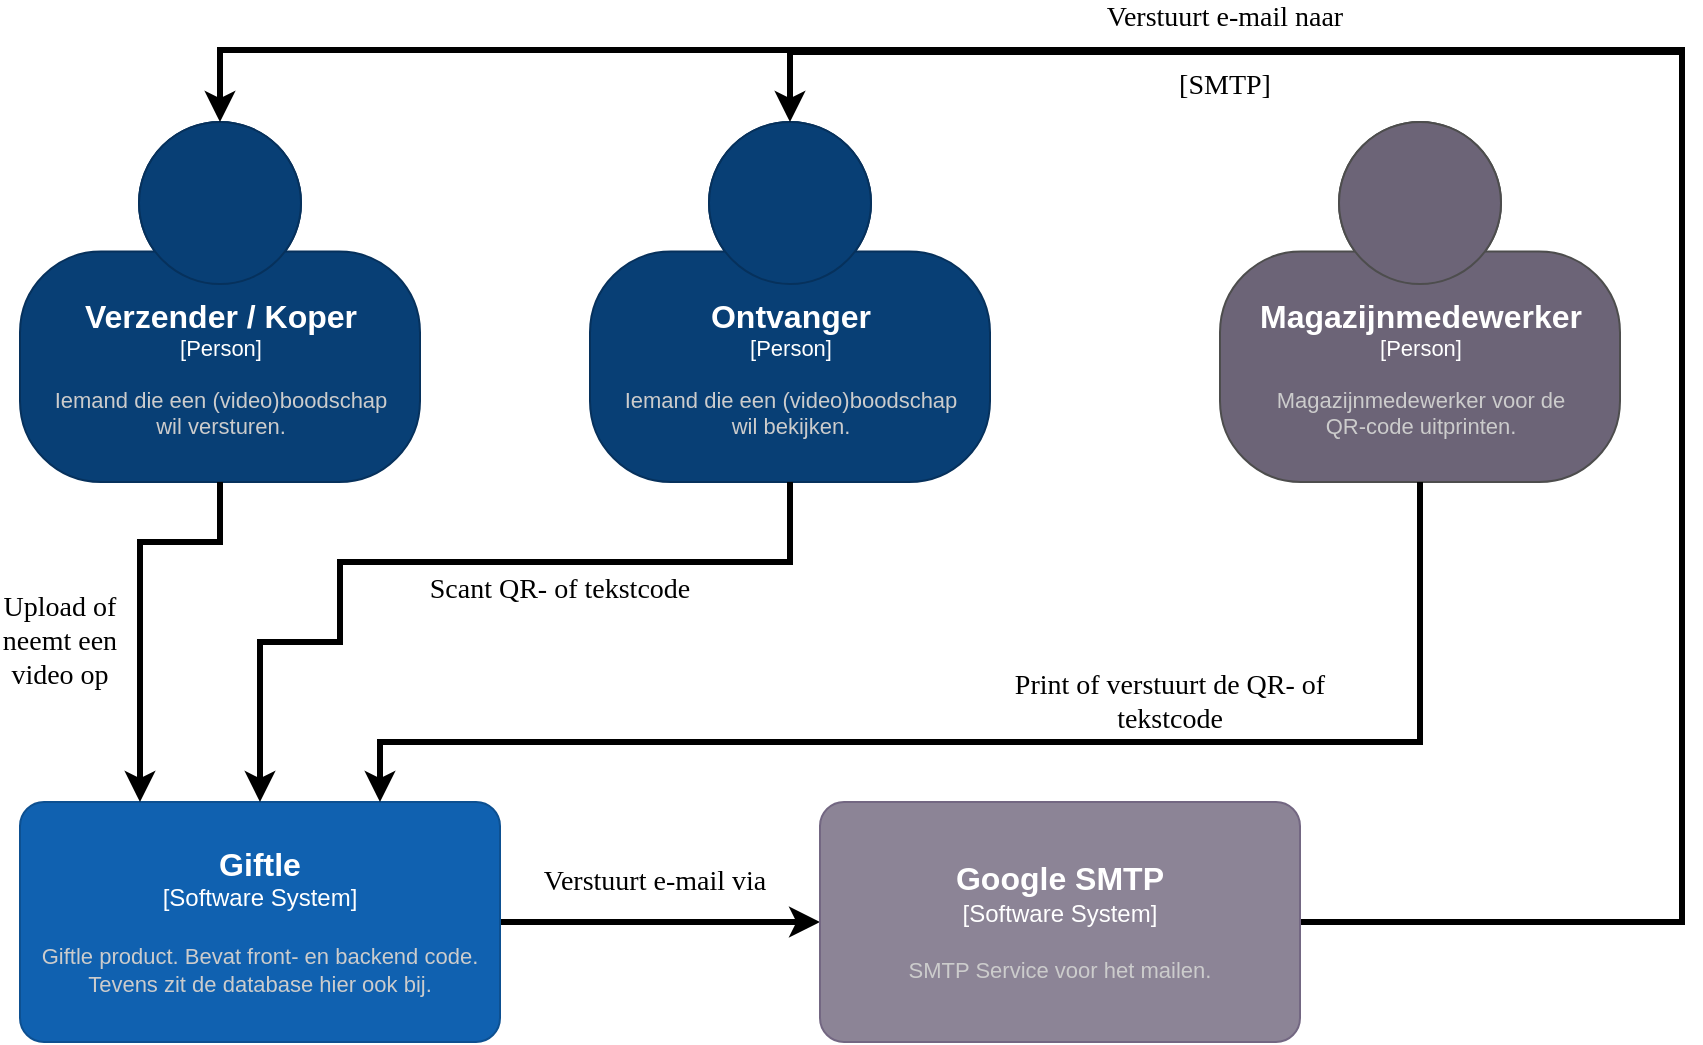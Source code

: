 <mxfile version="15.9.1" type="device"><diagram id="-0ToV_xf4O4VbdPgDHqG" name="Page-1"><mxGraphModel dx="1185" dy="1035" grid="0" gridSize="10" guides="1" tooltips="1" connect="1" arrows="1" fold="1" page="0" pageScale="1" pageWidth="850" pageHeight="1100" math="0" shadow="0"><root><mxCell id="0"/><mxCell id="1" parent="0"/><object c4Name="Verzender / Koper" c4Type="Person" c4Description="Iemand die een (video)boodschap&#10;wil versturen." label="&lt;font style=&quot;font-size: 16px&quot;&gt;&lt;b&gt;%c4Name%&lt;/b&gt;&lt;/font&gt;&lt;div&gt;[%c4Type%]&lt;/div&gt;&lt;br&gt;&lt;div&gt;&lt;font style=&quot;font-size: 11px&quot;&gt;&lt;font color=&quot;#cccccc&quot;&gt;%c4Description%&lt;/font&gt;&lt;/div&gt;" placeholders="1" id="0wUdZuKvDCX5RXPIYe8K-1"><mxCell style="html=1;fontSize=11;dashed=0;whitespace=wrap;fillColor=#083F75;strokeColor=#06315C;fontColor=#ffffff;shape=mxgraph.c4.person2;align=center;metaEdit=1;points=[[0.5,0,0],[1,0.5,0],[1,0.75,0],[0.75,1,0],[0.5,1,0],[0.25,1,0],[0,0.75,0],[0,0.5,0]];resizable=0;" parent="1" vertex="1"><mxGeometry x="40" y="60" width="200" height="180" as="geometry"/></mxCell></object><object placeholders="1" c4Name="Magazijnmedewerker" c4Type="Person" c4Description="Magazijnmedewerker voor de&#10;QR-code uitprinten." label="&lt;font style=&quot;font-size: 16px&quot;&gt;&lt;b&gt;%c4Name%&lt;/b&gt;&lt;/font&gt;&lt;div&gt;[%c4Type%]&lt;/div&gt;&lt;br&gt;&lt;div&gt;&lt;font style=&quot;font-size: 11px&quot;&gt;&lt;font color=&quot;#cccccc&quot;&gt;%c4Description%&lt;/font&gt;&lt;/div&gt;" id="0wUdZuKvDCX5RXPIYe8K-2"><mxCell style="html=1;fontSize=11;dashed=0;whitespace=wrap;fillColor=#6C6477;strokeColor=#4D4D4D;fontColor=#ffffff;shape=mxgraph.c4.person2;align=center;metaEdit=1;points=[[0.5,0,0],[1,0.5,0],[1,0.75,0],[0.75,1,0],[0.5,1,0],[0.25,1,0],[0,0.75,0],[0,0.5,0]];resizable=0;" parent="1" vertex="1"><mxGeometry x="640" y="60" width="200" height="180" as="geometry"/></mxCell></object><object c4Name="Ontvanger" c4Type="Person" c4Description="Iemand die een (video)boodschap&#10;wil bekijken." label="&lt;font style=&quot;font-size: 16px&quot;&gt;&lt;b&gt;%c4Name%&lt;/b&gt;&lt;/font&gt;&lt;div&gt;[%c4Type%]&lt;/div&gt;&lt;br&gt;&lt;div&gt;&lt;font style=&quot;font-size: 11px&quot;&gt;&lt;font color=&quot;#cccccc&quot;&gt;%c4Description%&lt;/font&gt;&lt;/div&gt;" placeholders="1" id="0wUdZuKvDCX5RXPIYe8K-3"><mxCell style="html=1;fontSize=11;dashed=0;whitespace=wrap;fillColor=#083F75;strokeColor=#06315C;fontColor=#ffffff;shape=mxgraph.c4.person2;align=center;metaEdit=1;points=[[0.5,0,0],[1,0.5,0],[1,0.75,0],[0.75,1,0],[0.5,1,0],[0.25,1,0],[0,0.75,0],[0,0.5,0]];resizable=0;" parent="1" vertex="1"><mxGeometry x="325" y="60" width="200" height="180" as="geometry"/></mxCell></object><mxCell id="0wUdZuKvDCX5RXPIYe8K-6" style="edgeStyle=orthogonalEdgeStyle;rounded=0;orthogonalLoop=1;jettySize=auto;html=1;strokeWidth=3;" parent="1" source="0wUdZuKvDCX5RXPIYe8K-4" target="0wUdZuKvDCX5RXPIYe8K-5" edge="1"><mxGeometry relative="1" as="geometry"/></mxCell><object placeholders="1" c4Name="Giftle" c4Type="Software System" c4Description="Giftle product. Bevat front- en backend code. Tevens zit de database hier ook bij." label="&lt;font style=&quot;font-size: 16px&quot;&gt;&lt;b&gt;%c4Name%&lt;/b&gt;&lt;/font&gt;&lt;div&gt;[%c4Type%]&lt;/div&gt;&lt;br&gt;&lt;div&gt;&lt;font style=&quot;font-size: 11px&quot;&gt;&lt;font color=&quot;#cccccc&quot;&gt;%c4Description%&lt;/font&gt;&lt;/div&gt;" id="0wUdZuKvDCX5RXPIYe8K-4"><mxCell style="rounded=1;whiteSpace=wrap;html=1;labelBackgroundColor=none;fillColor=#1061B0;fontColor=#ffffff;align=center;arcSize=10;strokeColor=#0D5091;metaEdit=1;resizable=0;points=[[0.25,0,0],[0.5,0,0],[0.75,0,0],[1,0.25,0],[1,0.5,0],[1,0.75,0],[0.75,1,0],[0.5,1,0],[0.25,1,0],[0,0.75,0],[0,0.5,0],[0,0.25,0]];" parent="1" vertex="1"><mxGeometry x="40" y="400" width="240" height="120" as="geometry"/></mxCell></object><mxCell id="clM06h7_LoNvjtnCSyjm-1" style="edgeStyle=orthogonalEdgeStyle;rounded=0;orthogonalLoop=1;jettySize=auto;html=1;entryX=0.5;entryY=0;entryDx=0;entryDy=0;entryPerimeter=0;strokeWidth=3;" edge="1" parent="1" source="0wUdZuKvDCX5RXPIYe8K-5" target="0wUdZuKvDCX5RXPIYe8K-1"><mxGeometry relative="1" as="geometry"><Array as="points"><mxPoint x="871" y="460"/><mxPoint x="871" y="24"/><mxPoint x="140" y="24"/></Array></mxGeometry></mxCell><mxCell id="clM06h7_LoNvjtnCSyjm-3" style="edgeStyle=orthogonalEdgeStyle;rounded=0;orthogonalLoop=1;jettySize=auto;html=1;entryX=0.5;entryY=0;entryDx=0;entryDy=0;entryPerimeter=0;strokeWidth=3;" edge="1" parent="1" source="0wUdZuKvDCX5RXPIYe8K-5" target="0wUdZuKvDCX5RXPIYe8K-3"><mxGeometry relative="1" as="geometry"><Array as="points"><mxPoint x="871" y="460"/><mxPoint x="871" y="25"/><mxPoint x="425" y="25"/></Array></mxGeometry></mxCell><object placeholders="1" c4Name="Google SMTP" c4Type="Software System" c4Description="SMTP Service voor het mailen." label="&lt;font style=&quot;font-size: 16px&quot;&gt;&lt;b&gt;%c4Name%&lt;/b&gt;&lt;/font&gt;&lt;div&gt;[%c4Type%]&lt;/div&gt;&lt;br&gt;&lt;div&gt;&lt;font style=&quot;font-size: 11px&quot;&gt;&lt;font color=&quot;#cccccc&quot;&gt;%c4Description%&lt;/font&gt;&lt;/div&gt;" id="0wUdZuKvDCX5RXPIYe8K-5"><mxCell style="rounded=1;whiteSpace=wrap;html=1;labelBackgroundColor=none;fillColor=#8C8496;fontColor=#ffffff;align=center;arcSize=10;strokeColor=#736782;metaEdit=1;resizable=0;points=[[0.25,0,0],[0.5,0,0],[0.75,0,0],[1,0.25,0],[1,0.5,0],[1,0.75,0],[0.75,1,0],[0.5,1,0],[0.25,1,0],[0,0.75,0],[0,0.5,0],[0,0.25,0]];" parent="1" vertex="1"><mxGeometry x="440" y="400" width="240" height="120" as="geometry"/></mxCell></object><mxCell id="0wUdZuKvDCX5RXPIYe8K-8" value="&lt;font style=&quot;font-size: 14px&quot;&gt;Verstuurt e-mail via&lt;/font&gt;" style="text;html=1;strokeColor=none;fillColor=none;align=center;verticalAlign=middle;whiteSpace=wrap;rounded=0;fontSize=14;fontFamily=Verdana;" parent="1" vertex="1"><mxGeometry x="285" y="431" width="145" height="17" as="geometry"/></mxCell><mxCell id="0wUdZuKvDCX5RXPIYe8K-12" value="" style="endArrow=classic;html=1;rounded=0;fontFamily=Verdana;fontSize=14;fontColor=#CDA2BE;entryX=0.25;entryY=0;entryDx=0;entryDy=0;entryPerimeter=0;exitX=0.5;exitY=1;exitDx=0;exitDy=0;exitPerimeter=0;strokeColor=default;strokeWidth=3;" parent="1" source="0wUdZuKvDCX5RXPIYe8K-1" target="0wUdZuKvDCX5RXPIYe8K-4" edge="1"><mxGeometry width="50" height="50" relative="1" as="geometry"><mxPoint x="180" y="330" as="sourcePoint"/><mxPoint x="230" y="280" as="targetPoint"/><Array as="points"><mxPoint x="140" y="270"/><mxPoint x="100" y="270"/></Array></mxGeometry></mxCell><mxCell id="0wUdZuKvDCX5RXPIYe8K-13" value="" style="endArrow=classic;html=1;rounded=0;fontFamily=Verdana;fontSize=14;fontColor=#CDA2BE;entryX=0.5;entryY=0;entryDx=0;entryDy=0;entryPerimeter=0;exitX=0.5;exitY=1;exitDx=0;exitDy=0;exitPerimeter=0;strokeColor=default;strokeWidth=3;" parent="1" source="0wUdZuKvDCX5RXPIYe8K-3" target="0wUdZuKvDCX5RXPIYe8K-4" edge="1"><mxGeometry width="50" height="50" relative="1" as="geometry"><mxPoint x="150" y="250" as="sourcePoint"/><mxPoint x="110" y="410" as="targetPoint"/><Array as="points"><mxPoint x="425" y="280"/><mxPoint x="200" y="280"/><mxPoint x="200" y="320"/><mxPoint x="160" y="320"/><mxPoint x="160" y="360"/></Array></mxGeometry></mxCell><mxCell id="0wUdZuKvDCX5RXPIYe8K-14" value="" style="endArrow=classic;html=1;rounded=0;fontFamily=Verdana;fontSize=14;fontColor=#CDA2BE;entryX=0.75;entryY=0;entryDx=0;entryDy=0;entryPerimeter=0;exitX=0.5;exitY=1;exitDx=0;exitDy=0;exitPerimeter=0;strokeColor=default;strokeWidth=3;" parent="1" source="0wUdZuKvDCX5RXPIYe8K-2" target="0wUdZuKvDCX5RXPIYe8K-4" edge="1"><mxGeometry width="50" height="50" relative="1" as="geometry"><mxPoint x="435" y="250" as="sourcePoint"/><mxPoint x="170" y="410" as="targetPoint"/><Array as="points"><mxPoint x="740" y="370"/><mxPoint x="250" y="370"/><mxPoint x="220" y="370"/></Array></mxGeometry></mxCell><mxCell id="0wUdZuKvDCX5RXPIYe8K-15" value="&lt;font color=&quot;#000000&quot;&gt;Upload of neemt een video op&lt;/font&gt;" style="text;html=1;strokeColor=none;fillColor=none;align=center;verticalAlign=middle;whiteSpace=wrap;rounded=0;fontFamily=Verdana;fontSize=14;fontColor=#CDA2BE;" parent="1" vertex="1"><mxGeometry x="30" y="280" width="60" height="80" as="geometry"/></mxCell><mxCell id="0wUdZuKvDCX5RXPIYe8K-16" value="&lt;font color=&quot;#000000&quot;&gt;Scant QR- of tekstcode&lt;/font&gt;" style="text;html=1;strokeColor=none;fillColor=none;align=center;verticalAlign=middle;whiteSpace=wrap;rounded=0;fontFamily=Verdana;fontSize=14;fontColor=#CDA2BE;" parent="1" vertex="1"><mxGeometry x="210" y="284" width="200" height="20" as="geometry"/></mxCell><mxCell id="0wUdZuKvDCX5RXPIYe8K-17" value="&lt;font color=&quot;#000000&quot;&gt;Print of verstuurt de QR- of tekstcode&lt;/font&gt;" style="text;html=1;strokeColor=none;fillColor=none;align=center;verticalAlign=middle;whiteSpace=wrap;rounded=0;fontFamily=Verdana;fontSize=14;fontColor=#CDA2BE;" parent="1" vertex="1"><mxGeometry x="520" y="340" width="190" height="20" as="geometry"/></mxCell><mxCell id="clM06h7_LoNvjtnCSyjm-4" value="&lt;font style=&quot;font-size: 14px&quot;&gt;Verstuurt e-mail naar&lt;br&gt;&lt;br&gt;[SMTP]&lt;br&gt;&lt;/font&gt;" style="text;html=1;strokeColor=none;fillColor=none;align=center;verticalAlign=middle;whiteSpace=wrap;rounded=0;fontSize=14;fontFamily=Verdana;" vertex="1" parent="1"><mxGeometry x="556" y="16" width="173" height="17" as="geometry"/></mxCell></root></mxGraphModel></diagram></mxfile>